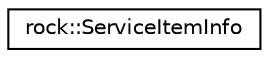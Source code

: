 digraph "类继承关系图"
{
 // LATEX_PDF_SIZE
  edge [fontname="Helvetica",fontsize="10",labelfontname="Helvetica",labelfontsize="10"];
  node [fontname="Helvetica",fontsize="10",shape=record];
  rankdir="LR";
  Node0 [label="rock::ServiceItemInfo",height=0.2,width=0.4,color="black", fillcolor="white", style="filled",URL="$classrock_1_1ServiceItemInfo.html",tooltip=" "];
}
